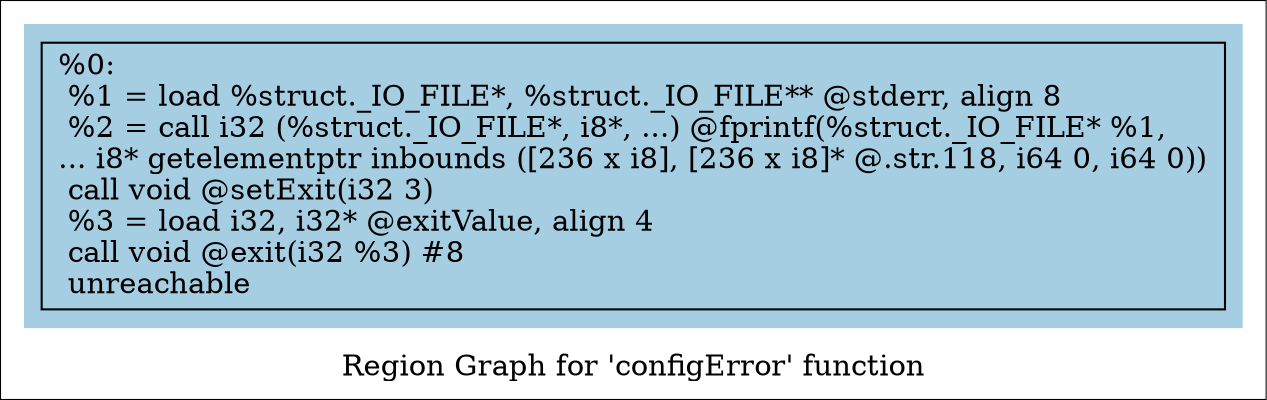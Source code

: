 digraph "Region Graph for 'configError' function" {
	label="Region Graph for 'configError' function";

	Node0x2863e60 [shape=record,label="{%0:\l  %1 = load %struct._IO_FILE*, %struct._IO_FILE** @stderr, align 8\l  %2 = call i32 (%struct._IO_FILE*, i8*, ...) @fprintf(%struct._IO_FILE* %1,\l... i8* getelementptr inbounds ([236 x i8], [236 x i8]* @.str.118, i64 0, i64 0))\l  call void @setExit(i32 3)\l  %3 = load i32, i32* @exitValue, align 4\l  call void @exit(i32 %3) #8\l  unreachable\l}"];
	colorscheme = "paired12"
        subgraph cluster_0x2b841c0 {
          label = "";
          style = filled;
          color = 1
          Node0x2863e60;
        }
}
